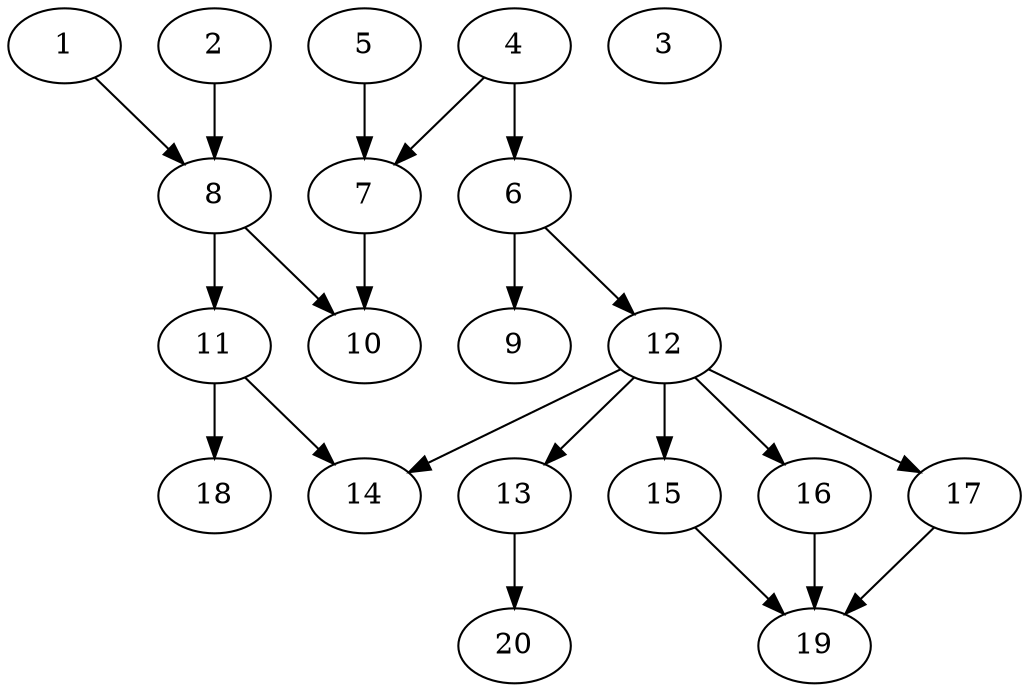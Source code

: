 // DAG automatically generated by daggen at Sat Jul 27 15:38:13 2019
// ./daggen --dot -n 20 --ccr 0.5 --fat 0.6 --regular 0.5 --density 0.4 --mindata 5242880 --maxdata 52428800 
digraph G {
  1 [size="78131200", alpha="0.17", expect_size="39065600"] 
  1 -> 8 [size ="39065600"]
  2 [size="39233536", alpha="0.12", expect_size="19616768"] 
  2 -> 8 [size ="19616768"]
  3 [size="40650752", alpha="0.10", expect_size="20325376"] 
  4 [size="57266176", alpha="0.13", expect_size="28633088"] 
  4 -> 6 [size ="28633088"]
  4 -> 7 [size ="28633088"]
  5 [size="31057920", alpha="0.04", expect_size="15528960"] 
  5 -> 7 [size ="15528960"]
  6 [size="101478400", alpha="0.08", expect_size="50739200"] 
  6 -> 9 [size ="50739200"]
  6 -> 12 [size ="50739200"]
  7 [size="19945472", alpha="0.08", expect_size="9972736"] 
  7 -> 10 [size ="9972736"]
  8 [size="50214912", alpha="0.17", expect_size="25107456"] 
  8 -> 10 [size ="25107456"]
  8 -> 11 [size ="25107456"]
  9 [size="75122688", alpha="0.05", expect_size="37561344"] 
  10 [size="87363584", alpha="0.16", expect_size="43681792"] 
  11 [size="102363136", alpha="0.04", expect_size="51181568"] 
  11 -> 14 [size ="51181568"]
  11 -> 18 [size ="51181568"]
  12 [size="88944640", alpha="0.19", expect_size="44472320"] 
  12 -> 13 [size ="44472320"]
  12 -> 14 [size ="44472320"]
  12 -> 15 [size ="44472320"]
  12 -> 16 [size ="44472320"]
  12 -> 17 [size ="44472320"]
  13 [size="51490816", alpha="0.03", expect_size="25745408"] 
  13 -> 20 [size ="25745408"]
  14 [size="100454400", alpha="0.02", expect_size="50227200"] 
  15 [size="69128192", alpha="0.02", expect_size="34564096"] 
  15 -> 19 [size ="34564096"]
  16 [size="88948736", alpha="0.08", expect_size="44474368"] 
  16 -> 19 [size ="44474368"]
  17 [size="31502336", alpha="0.10", expect_size="15751168"] 
  17 -> 19 [size ="15751168"]
  18 [size="68876288", alpha="0.01", expect_size="34438144"] 
  19 [size="54319104", alpha="0.04", expect_size="27159552"] 
  20 [size="79120384", alpha="0.11", expect_size="39560192"] 
}
